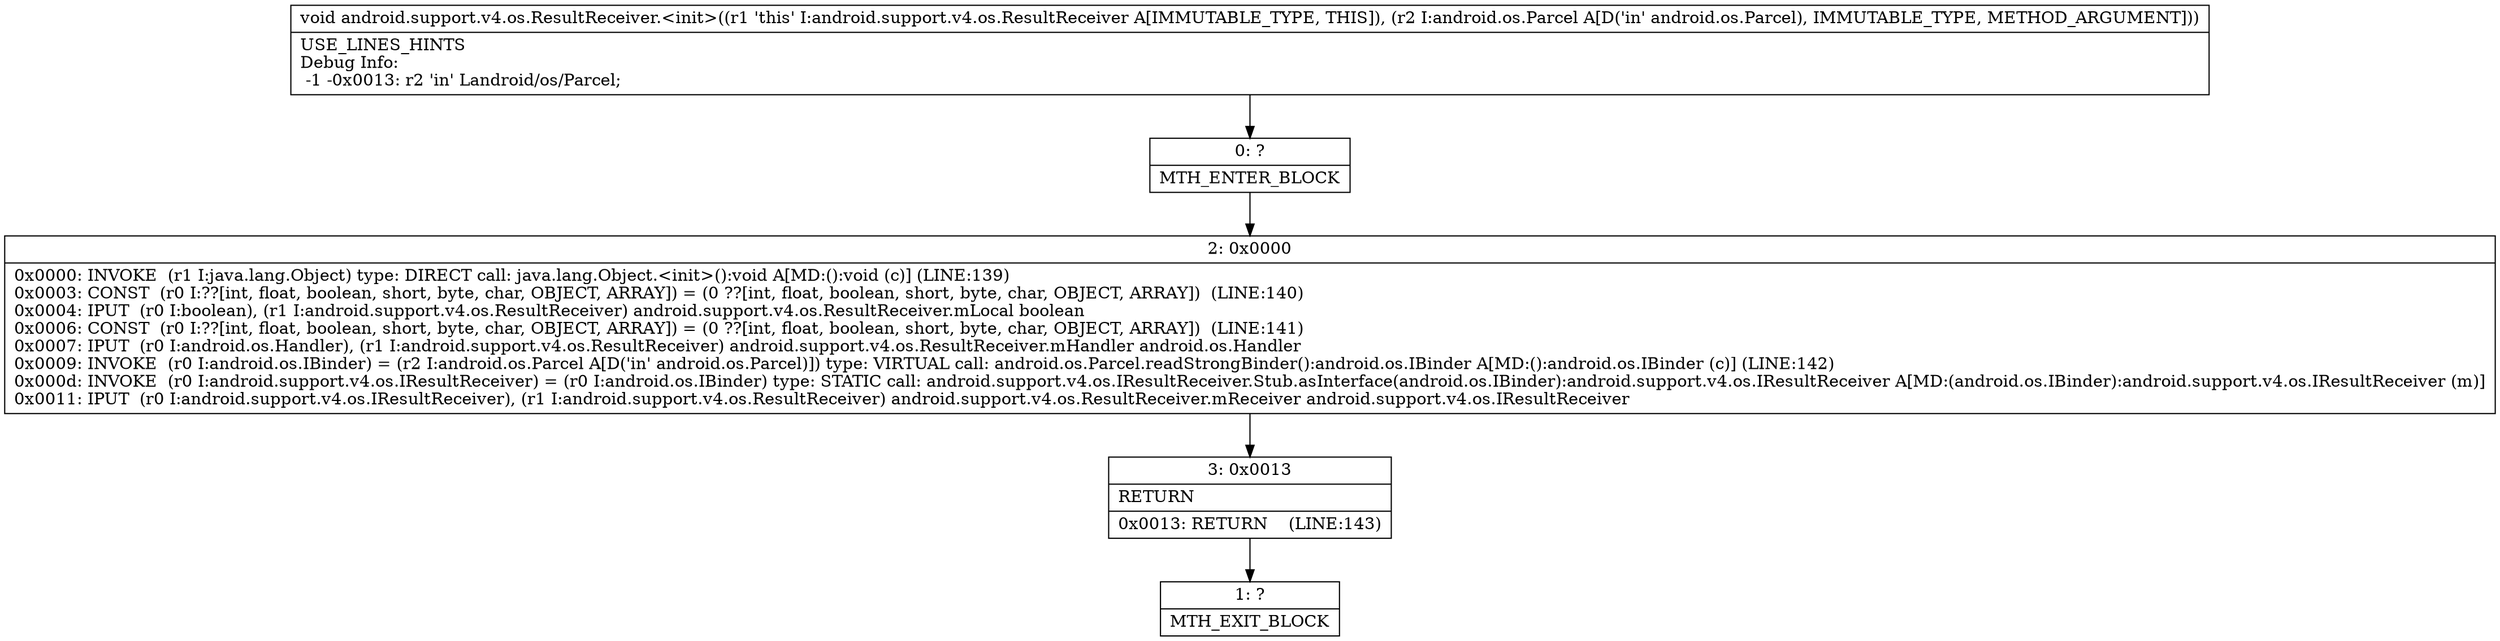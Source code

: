 digraph "CFG forandroid.support.v4.os.ResultReceiver.\<init\>(Landroid\/os\/Parcel;)V" {
Node_0 [shape=record,label="{0\:\ ?|MTH_ENTER_BLOCK\l}"];
Node_2 [shape=record,label="{2\:\ 0x0000|0x0000: INVOKE  (r1 I:java.lang.Object) type: DIRECT call: java.lang.Object.\<init\>():void A[MD:():void (c)] (LINE:139)\l0x0003: CONST  (r0 I:??[int, float, boolean, short, byte, char, OBJECT, ARRAY]) = (0 ??[int, float, boolean, short, byte, char, OBJECT, ARRAY])  (LINE:140)\l0x0004: IPUT  (r0 I:boolean), (r1 I:android.support.v4.os.ResultReceiver) android.support.v4.os.ResultReceiver.mLocal boolean \l0x0006: CONST  (r0 I:??[int, float, boolean, short, byte, char, OBJECT, ARRAY]) = (0 ??[int, float, boolean, short, byte, char, OBJECT, ARRAY])  (LINE:141)\l0x0007: IPUT  (r0 I:android.os.Handler), (r1 I:android.support.v4.os.ResultReceiver) android.support.v4.os.ResultReceiver.mHandler android.os.Handler \l0x0009: INVOKE  (r0 I:android.os.IBinder) = (r2 I:android.os.Parcel A[D('in' android.os.Parcel)]) type: VIRTUAL call: android.os.Parcel.readStrongBinder():android.os.IBinder A[MD:():android.os.IBinder (c)] (LINE:142)\l0x000d: INVOKE  (r0 I:android.support.v4.os.IResultReceiver) = (r0 I:android.os.IBinder) type: STATIC call: android.support.v4.os.IResultReceiver.Stub.asInterface(android.os.IBinder):android.support.v4.os.IResultReceiver A[MD:(android.os.IBinder):android.support.v4.os.IResultReceiver (m)]\l0x0011: IPUT  (r0 I:android.support.v4.os.IResultReceiver), (r1 I:android.support.v4.os.ResultReceiver) android.support.v4.os.ResultReceiver.mReceiver android.support.v4.os.IResultReceiver \l}"];
Node_3 [shape=record,label="{3\:\ 0x0013|RETURN\l|0x0013: RETURN    (LINE:143)\l}"];
Node_1 [shape=record,label="{1\:\ ?|MTH_EXIT_BLOCK\l}"];
MethodNode[shape=record,label="{void android.support.v4.os.ResultReceiver.\<init\>((r1 'this' I:android.support.v4.os.ResultReceiver A[IMMUTABLE_TYPE, THIS]), (r2 I:android.os.Parcel A[D('in' android.os.Parcel), IMMUTABLE_TYPE, METHOD_ARGUMENT]))  | USE_LINES_HINTS\lDebug Info:\l  \-1 \-0x0013: r2 'in' Landroid\/os\/Parcel;\l}"];
MethodNode -> Node_0;Node_0 -> Node_2;
Node_2 -> Node_3;
Node_3 -> Node_1;
}

